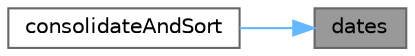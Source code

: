 digraph "dates"
{
 // INTERACTIVE_SVG=YES
 // LATEX_PDF_SIZE
  bgcolor="transparent";
  edge [fontname=Helvetica,fontsize=10,labelfontname=Helvetica,labelfontsize=10];
  node [fontname=Helvetica,fontsize=10,shape=box,height=0.2,width=0.4];
  rankdir="RL";
  Node1 [label="dates",height=0.2,width=0.4,color="gray40", fillcolor="grey60", style="filled", fontcolor="black",tooltip=" "];
  Node1 -> Node2 [dir="back",color="steelblue1",style="solid"];
  Node2 [label="consolidateAndSort",height=0.2,width=0.4,color="grey40", fillcolor="white", style="filled",URL="$classore_1_1data_1_1_pay_log.html#ad3eab31887512e6528303f5bc27e5af5",tooltip=" "];
}
